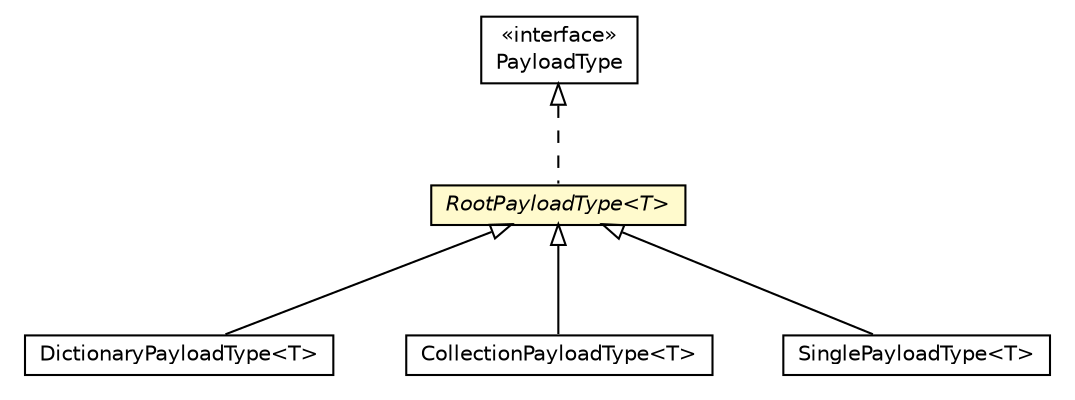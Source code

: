#!/usr/local/bin/dot
#
# Class diagram 
# Generated by UMLGraph version R5_6-24-gf6e263 (http://www.umlgraph.org/)
#

digraph G {
	edge [fontname="Helvetica",fontsize=10,labelfontname="Helvetica",labelfontsize=10];
	node [fontname="Helvetica",fontsize=10,shape=plaintext];
	nodesep=0.25;
	ranksep=0.5;
	// io.reinert.requestor.core.payload.type.RootPayloadType<T>
	c44774 [label=<<table title="io.reinert.requestor.core.payload.type.RootPayloadType" border="0" cellborder="1" cellspacing="0" cellpadding="2" port="p" bgcolor="lemonChiffon" href="./RootPayloadType.html">
		<tr><td><table border="0" cellspacing="0" cellpadding="1">
<tr><td align="center" balign="center"><font face="Helvetica-Oblique"> RootPayloadType&lt;T&gt; </font></td></tr>
		</table></td></tr>
		</table>>, URL="./RootPayloadType.html", fontname="Helvetica", fontcolor="black", fontsize=10.0];
	// io.reinert.requestor.core.payload.type.DictionaryPayloadType<T>
	c44775 [label=<<table title="io.reinert.requestor.core.payload.type.DictionaryPayloadType" border="0" cellborder="1" cellspacing="0" cellpadding="2" port="p" href="./DictionaryPayloadType.html">
		<tr><td><table border="0" cellspacing="0" cellpadding="1">
<tr><td align="center" balign="center"> DictionaryPayloadType&lt;T&gt; </td></tr>
		</table></td></tr>
		</table>>, URL="./DictionaryPayloadType.html", fontname="Helvetica", fontcolor="black", fontsize=10.0];
	// io.reinert.requestor.core.payload.type.CollectionPayloadType<T>
	c44776 [label=<<table title="io.reinert.requestor.core.payload.type.CollectionPayloadType" border="0" cellborder="1" cellspacing="0" cellpadding="2" port="p" href="./CollectionPayloadType.html">
		<tr><td><table border="0" cellspacing="0" cellpadding="1">
<tr><td align="center" balign="center"> CollectionPayloadType&lt;T&gt; </td></tr>
		</table></td></tr>
		</table>>, URL="./CollectionPayloadType.html", fontname="Helvetica", fontcolor="black", fontsize=10.0];
	// io.reinert.requestor.core.payload.type.SinglePayloadType<T>
	c44777 [label=<<table title="io.reinert.requestor.core.payload.type.SinglePayloadType" border="0" cellborder="1" cellspacing="0" cellpadding="2" port="p" href="./SinglePayloadType.html">
		<tr><td><table border="0" cellspacing="0" cellpadding="1">
<tr><td align="center" balign="center"> SinglePayloadType&lt;T&gt; </td></tr>
		</table></td></tr>
		</table>>, URL="./SinglePayloadType.html", fontname="Helvetica", fontcolor="black", fontsize=10.0];
	// io.reinert.requestor.core.payload.type.PayloadType
	c44780 [label=<<table title="io.reinert.requestor.core.payload.type.PayloadType" border="0" cellborder="1" cellspacing="0" cellpadding="2" port="p" href="./PayloadType.html">
		<tr><td><table border="0" cellspacing="0" cellpadding="1">
<tr><td align="center" balign="center"> &#171;interface&#187; </td></tr>
<tr><td align="center" balign="center"> PayloadType </td></tr>
		</table></td></tr>
		</table>>, URL="./PayloadType.html", fontname="Helvetica", fontcolor="black", fontsize=10.0];
	//io.reinert.requestor.core.payload.type.RootPayloadType<T> implements io.reinert.requestor.core.payload.type.PayloadType
	c44780:p -> c44774:p [dir=back,arrowtail=empty,style=dashed];
	//io.reinert.requestor.core.payload.type.DictionaryPayloadType<T> extends io.reinert.requestor.core.payload.type.RootPayloadType<java.util.Map<java.lang.String, T>>
	c44774:p -> c44775:p [dir=back,arrowtail=empty];
	//io.reinert.requestor.core.payload.type.CollectionPayloadType<T> extends io.reinert.requestor.core.payload.type.RootPayloadType<java.util.Collection<T>>
	c44774:p -> c44776:p [dir=back,arrowtail=empty];
	//io.reinert.requestor.core.payload.type.SinglePayloadType<T> extends io.reinert.requestor.core.payload.type.RootPayloadType<T>
	c44774:p -> c44777:p [dir=back,arrowtail=empty];
}

